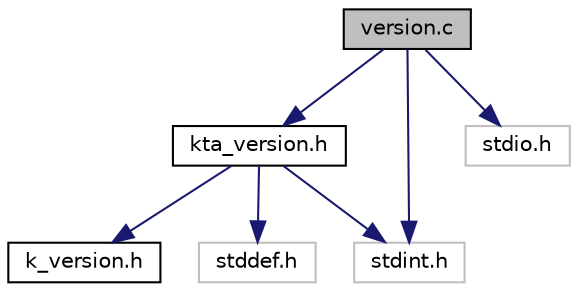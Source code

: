 digraph "version.c"
{
 // LATEX_PDF_SIZE
  edge [fontname="Helvetica",fontsize="10",labelfontname="Helvetica",labelfontsize="10"];
  node [fontname="Helvetica",fontsize="10",shape=record];
  Node1 [label="version.c",height=0.2,width=0.4,color="black", fillcolor="grey75", style="filled", fontcolor="black",tooltip="keySTREAM Trusted Agent - Version module."];
  Node1 -> Node2 [color="midnightblue",fontsize="10",style="solid",fontname="Helvetica"];
  Node2 [label="kta_version.h",height=0.2,width=0.4,color="black", fillcolor="white", style="filled",URL="$kta__version_8h.html",tooltip="keySTREAM Trusted Agent - Version module"];
  Node2 -> Node3 [color="midnightblue",fontsize="10",style="solid",fontname="Helvetica"];
  Node3 [label="k_version.h",height=0.2,width=0.4,color="black", fillcolor="white", style="filled",URL="$k__version_8h.html",tooltip="keySTREAM Trusted Agent - Version."];
  Node2 -> Node4 [color="midnightblue",fontsize="10",style="solid",fontname="Helvetica"];
  Node4 [label="stdint.h",height=0.2,width=0.4,color="grey75", fillcolor="white", style="filled",tooltip=" "];
  Node2 -> Node5 [color="midnightblue",fontsize="10",style="solid",fontname="Helvetica"];
  Node5 [label="stddef.h",height=0.2,width=0.4,color="grey75", fillcolor="white", style="filled",tooltip=" "];
  Node1 -> Node4 [color="midnightblue",fontsize="10",style="solid",fontname="Helvetica"];
  Node1 -> Node6 [color="midnightblue",fontsize="10",style="solid",fontname="Helvetica"];
  Node6 [label="stdio.h",height=0.2,width=0.4,color="grey75", fillcolor="white", style="filled",tooltip=" "];
}
